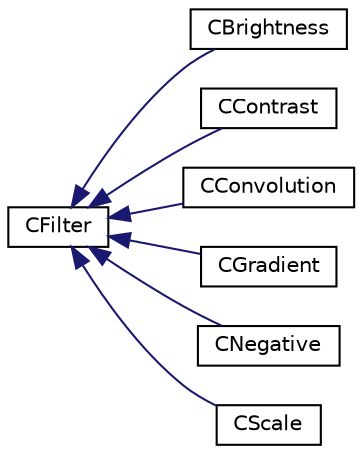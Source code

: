 digraph "Graphical Class Hierarchy"
{
 // LATEX_PDF_SIZE
  edge [fontname="Helvetica",fontsize="10",labelfontname="Helvetica",labelfontsize="10"];
  node [fontname="Helvetica",fontsize="10",shape=record];
  rankdir="LR";
  Node0 [label="CFilter",height=0.2,width=0.4,color="black", fillcolor="white", style="filled",URL="$classCFilter.html",tooltip=" "];
  Node0 -> Node1 [dir="back",color="midnightblue",fontsize="10",style="solid",fontname="Helvetica"];
  Node1 [label="CBrightness",height=0.2,width=0.4,color="black", fillcolor="white", style="filled",URL="$classCBrightness.html",tooltip=" "];
  Node0 -> Node2 [dir="back",color="midnightblue",fontsize="10",style="solid",fontname="Helvetica"];
  Node2 [label="CContrast",height=0.2,width=0.4,color="black", fillcolor="white", style="filled",URL="$classCContrast.html",tooltip=" "];
  Node0 -> Node3 [dir="back",color="midnightblue",fontsize="10",style="solid",fontname="Helvetica"];
  Node3 [label="CConvolution",height=0.2,width=0.4,color="black", fillcolor="white", style="filled",URL="$classCConvolution.html",tooltip=" "];
  Node0 -> Node4 [dir="back",color="midnightblue",fontsize="10",style="solid",fontname="Helvetica"];
  Node4 [label="CGradient",height=0.2,width=0.4,color="black", fillcolor="white", style="filled",URL="$classCGradient.html",tooltip=" "];
  Node0 -> Node5 [dir="back",color="midnightblue",fontsize="10",style="solid",fontname="Helvetica"];
  Node5 [label="CNegative",height=0.2,width=0.4,color="black", fillcolor="white", style="filled",URL="$classCNegative.html",tooltip=" "];
  Node0 -> Node6 [dir="back",color="midnightblue",fontsize="10",style="solid",fontname="Helvetica"];
  Node6 [label="CScale",height=0.2,width=0.4,color="black", fillcolor="white", style="filled",URL="$classCScale.html",tooltip=" "];
}

